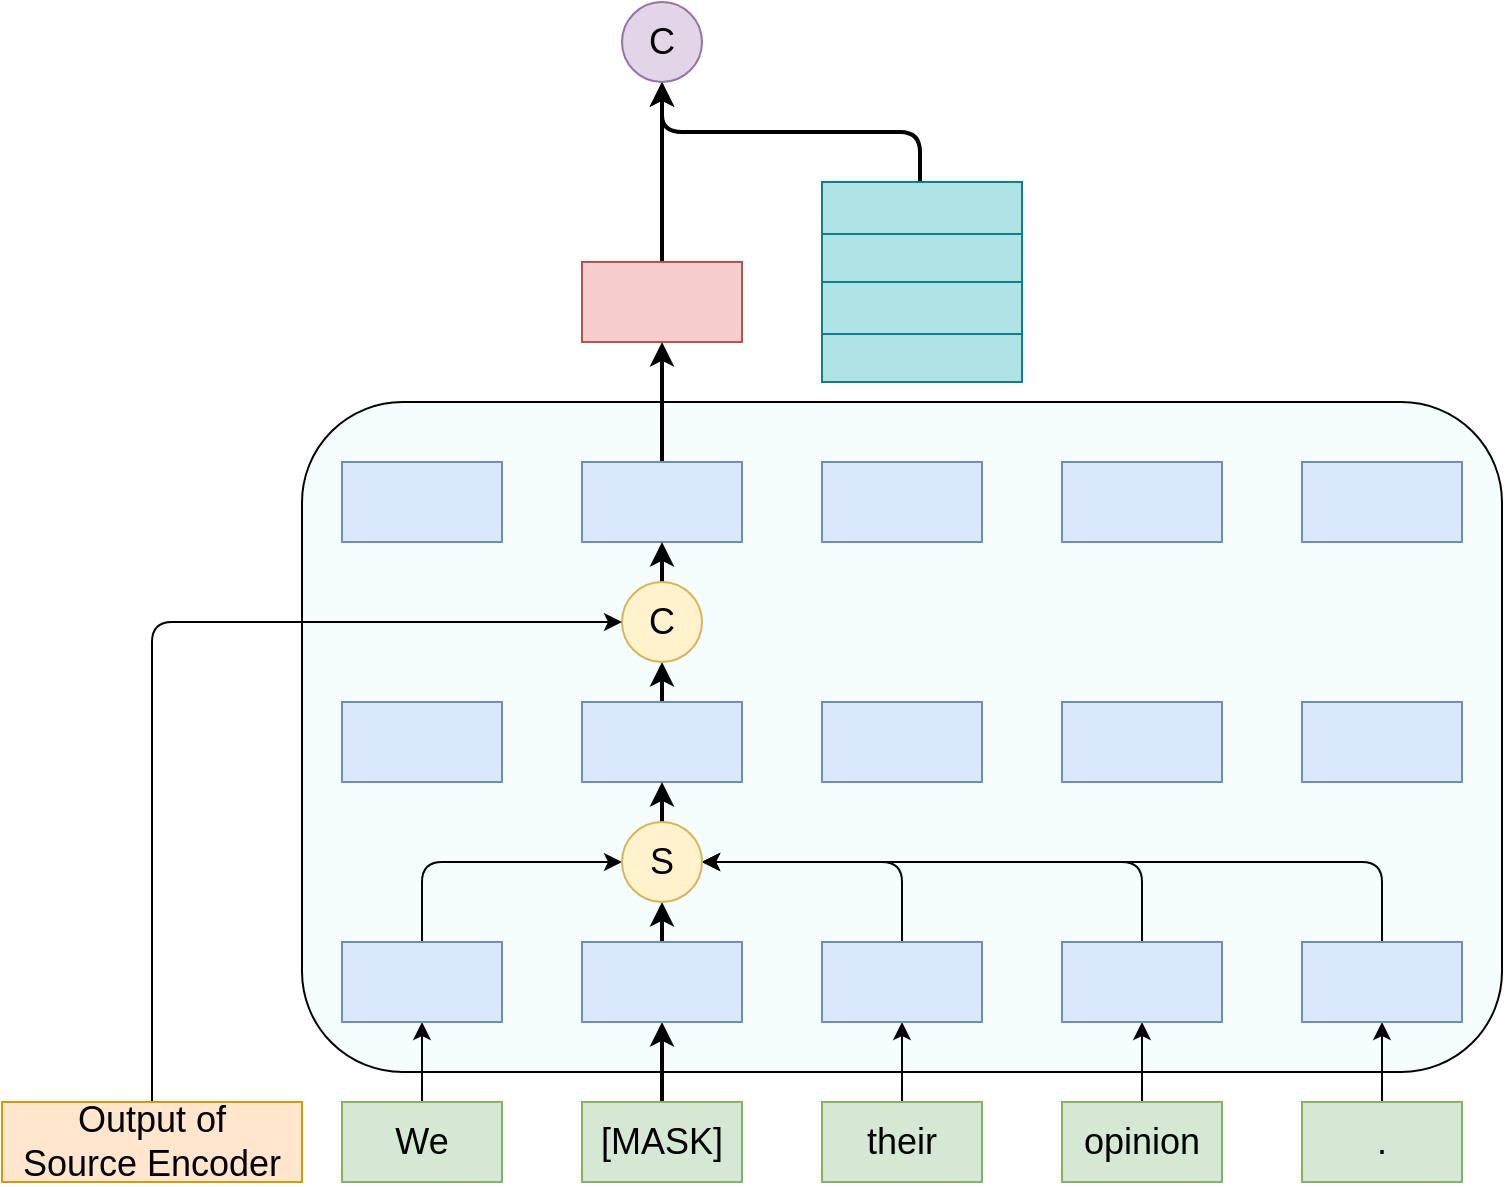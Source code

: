 <mxfile version="20.4.0" type="github">
  <diagram id="K7m40LMpJ0YwguaVcF83" name="第 1 页">
    <mxGraphModel dx="2710" dy="2209" grid="1" gridSize="10" guides="1" tooltips="1" connect="1" arrows="1" fold="1" page="1" pageScale="1" pageWidth="827" pageHeight="1169" math="0" shadow="0">
      <root>
        <mxCell id="0" />
        <mxCell id="1" parent="0" />
        <mxCell id="NDGal9xJ0kxTcGs0cXFX-12" value="" style="rounded=1;whiteSpace=wrap;html=1;fontSize=18;fillColor=#F5fdFF;strokeColor=#000000;fontColor=#333333;strokeWidth=1;fillStyle=auto;" parent="1" vertex="1">
          <mxGeometry x="140" y="170" width="600" height="335" as="geometry" />
        </mxCell>
        <mxCell id="NDGal9xJ0kxTcGs0cXFX-45" style="edgeStyle=orthogonalEdgeStyle;rounded=1;orthogonalLoop=1;jettySize=auto;html=1;exitX=0.5;exitY=0;exitDx=0;exitDy=0;entryX=0.5;entryY=1;entryDx=0;entryDy=0;fontSize=18;" parent="1" source="NDGal9xJ0kxTcGs0cXFX-7" target="NDGal9xJ0kxTcGs0cXFX-13" edge="1">
          <mxGeometry relative="1" as="geometry" />
        </mxCell>
        <mxCell id="NDGal9xJ0kxTcGs0cXFX-7" value="&lt;font style=&quot;font-size: 18px;&quot;&gt;We&lt;/font&gt;" style="rounded=0;whiteSpace=wrap;html=1;fillColor=#d5e8d4;strokeColor=#82b366;" parent="1" vertex="1">
          <mxGeometry x="160" y="520" width="80" height="40" as="geometry" />
        </mxCell>
        <mxCell id="NDGal9xJ0kxTcGs0cXFX-44" style="edgeStyle=orthogonalEdgeStyle;rounded=1;orthogonalLoop=1;jettySize=auto;html=1;fontSize=18;strokeWidth=2;" parent="1" source="NDGal9xJ0kxTcGs0cXFX-8" target="NDGal9xJ0kxTcGs0cXFX-14" edge="1">
          <mxGeometry relative="1" as="geometry" />
        </mxCell>
        <mxCell id="NDGal9xJ0kxTcGs0cXFX-8" value="&lt;span style=&quot;font-size: 18px;&quot;&gt;[MASK]&lt;/span&gt;" style="rounded=0;whiteSpace=wrap;html=1;fillColor=#d5e8d4;strokeColor=#82b366;" parent="1" vertex="1">
          <mxGeometry x="280" y="520" width="80" height="40" as="geometry" />
        </mxCell>
        <mxCell id="NDGal9xJ0kxTcGs0cXFX-46" style="edgeStyle=orthogonalEdgeStyle;rounded=1;orthogonalLoop=1;jettySize=auto;html=1;entryX=0.5;entryY=1;entryDx=0;entryDy=0;fontSize=18;" parent="1" source="NDGal9xJ0kxTcGs0cXFX-9" target="NDGal9xJ0kxTcGs0cXFX-15" edge="1">
          <mxGeometry relative="1" as="geometry" />
        </mxCell>
        <mxCell id="NDGal9xJ0kxTcGs0cXFX-9" value="&lt;font style=&quot;font-size: 18px;&quot;&gt;their&lt;/font&gt;" style="rounded=0;whiteSpace=wrap;html=1;fillColor=#d5e8d4;strokeColor=#82b366;" parent="1" vertex="1">
          <mxGeometry x="400" y="520" width="80" height="40" as="geometry" />
        </mxCell>
        <mxCell id="NDGal9xJ0kxTcGs0cXFX-47" style="edgeStyle=orthogonalEdgeStyle;rounded=1;orthogonalLoop=1;jettySize=auto;html=1;entryX=0.5;entryY=1;entryDx=0;entryDy=0;fontSize=18;" parent="1" source="NDGal9xJ0kxTcGs0cXFX-10" target="NDGal9xJ0kxTcGs0cXFX-16" edge="1">
          <mxGeometry relative="1" as="geometry" />
        </mxCell>
        <mxCell id="NDGal9xJ0kxTcGs0cXFX-10" value="&lt;font style=&quot;font-size: 18px;&quot;&gt;opinion&lt;/font&gt;" style="rounded=0;whiteSpace=wrap;html=1;fillColor=#d5e8d4;strokeColor=#82b366;" parent="1" vertex="1">
          <mxGeometry x="520" y="520" width="80" height="40" as="geometry" />
        </mxCell>
        <mxCell id="NDGal9xJ0kxTcGs0cXFX-48" style="edgeStyle=orthogonalEdgeStyle;rounded=1;orthogonalLoop=1;jettySize=auto;html=1;fontSize=18;" parent="1" source="NDGal9xJ0kxTcGs0cXFX-11" target="NDGal9xJ0kxTcGs0cXFX-17" edge="1">
          <mxGeometry relative="1" as="geometry" />
        </mxCell>
        <mxCell id="NDGal9xJ0kxTcGs0cXFX-11" value="&lt;font style=&quot;font-size: 18px;&quot;&gt;.&lt;/font&gt;" style="rounded=0;whiteSpace=wrap;html=1;fillColor=#d5e8d4;strokeColor=#82b366;" parent="1" vertex="1">
          <mxGeometry x="640" y="520" width="80" height="40" as="geometry" />
        </mxCell>
        <mxCell id="NDGal9xJ0kxTcGs0cXFX-28" style="edgeStyle=orthogonalEdgeStyle;rounded=1;orthogonalLoop=1;jettySize=auto;html=1;entryX=0;entryY=0.5;entryDx=0;entryDy=0;fontSize=18;exitX=0.5;exitY=0;exitDx=0;exitDy=0;" parent="1" source="NDGal9xJ0kxTcGs0cXFX-13" target="NDGal9xJ0kxTcGs0cXFX-25" edge="1">
          <mxGeometry relative="1" as="geometry" />
        </mxCell>
        <mxCell id="NDGal9xJ0kxTcGs0cXFX-13" value="" style="rounded=0;whiteSpace=wrap;html=1;fontSize=18;fillColor=#dae8fc;strokeColor=#6c8ebf;" parent="1" vertex="1">
          <mxGeometry x="160" y="440" width="80" height="40" as="geometry" />
        </mxCell>
        <mxCell id="NDGal9xJ0kxTcGs0cXFX-27" style="edgeStyle=orthogonalEdgeStyle;rounded=1;orthogonalLoop=1;jettySize=auto;html=1;exitX=0.5;exitY=0;exitDx=0;exitDy=0;entryX=0.5;entryY=1;entryDx=0;entryDy=0;fontSize=18;strokeWidth=2;" parent="1" source="NDGal9xJ0kxTcGs0cXFX-14" target="NDGal9xJ0kxTcGs0cXFX-25" edge="1">
          <mxGeometry relative="1" as="geometry" />
        </mxCell>
        <mxCell id="NDGal9xJ0kxTcGs0cXFX-14" value="" style="rounded=0;whiteSpace=wrap;html=1;fontSize=18;fillColor=#dae8fc;strokeColor=#6c8ebf;" parent="1" vertex="1">
          <mxGeometry x="280" y="440" width="80" height="40" as="geometry" />
        </mxCell>
        <mxCell id="NDGal9xJ0kxTcGs0cXFX-29" style="edgeStyle=orthogonalEdgeStyle;rounded=1;orthogonalLoop=1;jettySize=auto;html=1;entryX=1;entryY=0.5;entryDx=0;entryDy=0;fontSize=18;exitX=0.5;exitY=0;exitDx=0;exitDy=0;" parent="1" source="NDGal9xJ0kxTcGs0cXFX-15" target="NDGal9xJ0kxTcGs0cXFX-25" edge="1">
          <mxGeometry relative="1" as="geometry" />
        </mxCell>
        <mxCell id="NDGal9xJ0kxTcGs0cXFX-15" value="" style="rounded=0;whiteSpace=wrap;html=1;fontSize=18;fillColor=#dae8fc;strokeColor=#6c8ebf;" parent="1" vertex="1">
          <mxGeometry x="400" y="440" width="80" height="40" as="geometry" />
        </mxCell>
        <mxCell id="NDGal9xJ0kxTcGs0cXFX-30" style="edgeStyle=orthogonalEdgeStyle;rounded=1;orthogonalLoop=1;jettySize=auto;html=1;fontSize=18;exitX=0.5;exitY=0;exitDx=0;exitDy=0;entryX=1;entryY=0.5;entryDx=0;entryDy=0;" parent="1" source="NDGal9xJ0kxTcGs0cXFX-16" target="NDGal9xJ0kxTcGs0cXFX-25" edge="1">
          <mxGeometry relative="1" as="geometry">
            <mxPoint x="340" y="400" as="targetPoint" />
          </mxGeometry>
        </mxCell>
        <mxCell id="NDGal9xJ0kxTcGs0cXFX-16" value="" style="rounded=0;whiteSpace=wrap;html=1;fontSize=18;fillColor=#dae8fc;strokeColor=#6c8ebf;" parent="1" vertex="1">
          <mxGeometry x="520" y="440" width="80" height="40" as="geometry" />
        </mxCell>
        <mxCell id="NDGal9xJ0kxTcGs0cXFX-31" style="edgeStyle=orthogonalEdgeStyle;rounded=1;orthogonalLoop=1;jettySize=auto;html=1;fontSize=18;entryX=1;entryY=0.5;entryDx=0;entryDy=0;exitX=0.5;exitY=0;exitDx=0;exitDy=0;" parent="1" source="NDGal9xJ0kxTcGs0cXFX-17" target="NDGal9xJ0kxTcGs0cXFX-25" edge="1">
          <mxGeometry relative="1" as="geometry">
            <mxPoint x="350" y="400" as="targetPoint" />
          </mxGeometry>
        </mxCell>
        <mxCell id="NDGal9xJ0kxTcGs0cXFX-17" value="" style="rounded=0;whiteSpace=wrap;html=1;fontSize=18;fillColor=#dae8fc;strokeColor=#6c8ebf;" parent="1" vertex="1">
          <mxGeometry x="640" y="440" width="80" height="40" as="geometry" />
        </mxCell>
        <mxCell id="NDGal9xJ0kxTcGs0cXFX-20" value="" style="rounded=0;whiteSpace=wrap;html=1;fontSize=18;fillColor=#dae8fc;strokeColor=#6c8ebf;" parent="1" vertex="1">
          <mxGeometry x="160" y="320" width="80" height="40" as="geometry" />
        </mxCell>
        <mxCell id="NDGal9xJ0kxTcGs0cXFX-39" style="edgeStyle=orthogonalEdgeStyle;rounded=1;orthogonalLoop=1;jettySize=auto;html=1;exitX=0.5;exitY=0;exitDx=0;exitDy=0;fontSize=18;strokeWidth=2;" parent="1" source="NDGal9xJ0kxTcGs0cXFX-21" target="NDGal9xJ0kxTcGs0cXFX-37" edge="1">
          <mxGeometry relative="1" as="geometry" />
        </mxCell>
        <mxCell id="NDGal9xJ0kxTcGs0cXFX-21" value="" style="rounded=0;whiteSpace=wrap;html=1;fontSize=18;fillColor=#dae8fc;strokeColor=#6c8ebf;" parent="1" vertex="1">
          <mxGeometry x="280" y="320" width="80" height="40" as="geometry" />
        </mxCell>
        <mxCell id="NDGal9xJ0kxTcGs0cXFX-22" value="" style="rounded=0;whiteSpace=wrap;html=1;fontSize=18;fillColor=#dae8fc;strokeColor=#6c8ebf;" parent="1" vertex="1">
          <mxGeometry x="400" y="320" width="80" height="40" as="geometry" />
        </mxCell>
        <mxCell id="NDGal9xJ0kxTcGs0cXFX-23" value="" style="rounded=0;whiteSpace=wrap;html=1;fontSize=18;fillColor=#dae8fc;strokeColor=#6c8ebf;" parent="1" vertex="1">
          <mxGeometry x="520" y="320" width="80" height="40" as="geometry" />
        </mxCell>
        <mxCell id="NDGal9xJ0kxTcGs0cXFX-24" value="" style="rounded=0;whiteSpace=wrap;html=1;fontSize=18;fillColor=#dae8fc;strokeColor=#6c8ebf;" parent="1" vertex="1">
          <mxGeometry x="640" y="320" width="80" height="40" as="geometry" />
        </mxCell>
        <mxCell id="NDGal9xJ0kxTcGs0cXFX-26" style="edgeStyle=orthogonalEdgeStyle;rounded=1;orthogonalLoop=1;jettySize=auto;html=1;exitX=0.5;exitY=0;exitDx=0;exitDy=0;entryX=0.5;entryY=1;entryDx=0;entryDy=0;fontSize=18;strokeWidth=2;" parent="1" source="NDGal9xJ0kxTcGs0cXFX-25" target="NDGal9xJ0kxTcGs0cXFX-21" edge="1">
          <mxGeometry relative="1" as="geometry" />
        </mxCell>
        <mxCell id="NDGal9xJ0kxTcGs0cXFX-25" value="S" style="ellipse;whiteSpace=wrap;html=1;aspect=fixed;fontSize=18;fillColor=#fff2cc;strokeColor=#d6b656;" parent="1" vertex="1">
          <mxGeometry x="300" y="380" width="40" height="40" as="geometry" />
        </mxCell>
        <mxCell id="NDGal9xJ0kxTcGs0cXFX-32" value="" style="rounded=0;whiteSpace=wrap;html=1;fontSize=18;fillColor=#dae8fc;strokeColor=#6c8ebf;" parent="1" vertex="1">
          <mxGeometry x="160" y="200" width="80" height="40" as="geometry" />
        </mxCell>
        <mxCell id="NDGal9xJ0kxTcGs0cXFX-54" style="edgeStyle=orthogonalEdgeStyle;rounded=1;orthogonalLoop=1;jettySize=auto;html=1;exitX=0.5;exitY=0;exitDx=0;exitDy=0;fontSize=18;strokeWidth=2;" parent="1" source="NDGal9xJ0kxTcGs0cXFX-33" target="NDGal9xJ0kxTcGs0cXFX-51" edge="1">
          <mxGeometry relative="1" as="geometry" />
        </mxCell>
        <mxCell id="NDGal9xJ0kxTcGs0cXFX-33" value="" style="rounded=0;whiteSpace=wrap;html=1;fontSize=18;fillColor=#dae8fc;strokeColor=#6c8ebf;" parent="1" vertex="1">
          <mxGeometry x="280" y="200" width="80" height="40" as="geometry" />
        </mxCell>
        <mxCell id="NDGal9xJ0kxTcGs0cXFX-34" value="" style="rounded=0;whiteSpace=wrap;html=1;fontSize=18;fillColor=#dae8fc;strokeColor=#6c8ebf;" parent="1" vertex="1">
          <mxGeometry x="400" y="200" width="80" height="40" as="geometry" />
        </mxCell>
        <mxCell id="NDGal9xJ0kxTcGs0cXFX-35" value="" style="rounded=0;whiteSpace=wrap;html=1;fontSize=18;fillColor=#dae8fc;strokeColor=#6c8ebf;" parent="1" vertex="1">
          <mxGeometry x="520" y="200" width="80" height="40" as="geometry" />
        </mxCell>
        <mxCell id="NDGal9xJ0kxTcGs0cXFX-36" value="" style="rounded=0;whiteSpace=wrap;html=1;fontSize=18;fillColor=#dae8fc;strokeColor=#6c8ebf;" parent="1" vertex="1">
          <mxGeometry x="640" y="200" width="80" height="40" as="geometry" />
        </mxCell>
        <mxCell id="NDGal9xJ0kxTcGs0cXFX-42" value="" style="edgeStyle=orthogonalEdgeStyle;rounded=1;orthogonalLoop=1;jettySize=auto;html=1;fontSize=18;strokeWidth=2;" parent="1" source="NDGal9xJ0kxTcGs0cXFX-37" target="NDGal9xJ0kxTcGs0cXFX-33" edge="1">
          <mxGeometry relative="1" as="geometry" />
        </mxCell>
        <mxCell id="NDGal9xJ0kxTcGs0cXFX-37" value="C" style="ellipse;whiteSpace=wrap;html=1;aspect=fixed;fontSize=18;fillColor=#fff2cc;strokeColor=#d6b656;" parent="1" vertex="1">
          <mxGeometry x="300" y="260" width="40" height="40" as="geometry" />
        </mxCell>
        <mxCell id="NDGal9xJ0kxTcGs0cXFX-50" style="edgeStyle=orthogonalEdgeStyle;rounded=1;orthogonalLoop=1;jettySize=auto;html=1;entryX=0;entryY=0.5;entryDx=0;entryDy=0;fontSize=18;exitX=0.5;exitY=0;exitDx=0;exitDy=0;" parent="1" source="NDGal9xJ0kxTcGs0cXFX-49" target="NDGal9xJ0kxTcGs0cXFX-37" edge="1">
          <mxGeometry relative="1" as="geometry" />
        </mxCell>
        <mxCell id="NDGal9xJ0kxTcGs0cXFX-49" value="Output of&lt;br&gt;Source Encoder" style="rounded=0;whiteSpace=wrap;html=1;fontSize=18;fillColor=#ffe6cc;strokeColor=#d79b00;" parent="1" vertex="1">
          <mxGeometry x="-10" y="520" width="150" height="40" as="geometry" />
        </mxCell>
        <mxCell id="NDGal9xJ0kxTcGs0cXFX-87" style="edgeStyle=orthogonalEdgeStyle;rounded=1;orthogonalLoop=1;jettySize=auto;html=1;exitX=0.5;exitY=0;exitDx=0;exitDy=0;entryX=0.5;entryY=1;entryDx=0;entryDy=0;strokeWidth=2;fontSize=18;" parent="1" source="NDGal9xJ0kxTcGs0cXFX-51" target="NDGal9xJ0kxTcGs0cXFX-86" edge="1">
          <mxGeometry relative="1" as="geometry" />
        </mxCell>
        <mxCell id="NDGal9xJ0kxTcGs0cXFX-51" value="" style="rounded=0;whiteSpace=wrap;html=1;fontSize=18;fillColor=#f8cecc;strokeColor=#b85450;" parent="1" vertex="1">
          <mxGeometry x="280" y="100" width="80" height="40" as="geometry" />
        </mxCell>
        <mxCell id="NDGal9xJ0kxTcGs0cXFX-88" style="edgeStyle=orthogonalEdgeStyle;rounded=1;orthogonalLoop=1;jettySize=auto;html=1;entryX=0.5;entryY=1;entryDx=0;entryDy=0;strokeWidth=2;fontSize=18;exitX=0.49;exitY=0.006;exitDx=0;exitDy=0;exitPerimeter=0;" parent="1" source="NDGal9xJ0kxTcGs0cXFX-78" target="NDGal9xJ0kxTcGs0cXFX-86" edge="1">
          <mxGeometry relative="1" as="geometry" />
        </mxCell>
        <mxCell id="NDGal9xJ0kxTcGs0cXFX-77" value="" style="shape=table;startSize=0;container=1;collapsible=0;childLayout=tableLayout;rounded=0;fillStyle=auto;strokeColor=#0e8088;strokeWidth=1;fontSize=18;fillColor=#b0e3e6;" parent="1" vertex="1">
          <mxGeometry x="400" y="60" width="100" height="100" as="geometry" />
        </mxCell>
        <mxCell id="NDGal9xJ0kxTcGs0cXFX-78" value="" style="shape=tableRow;horizontal=0;startSize=0;swimlaneHead=0;swimlaneBody=0;top=0;left=0;bottom=0;right=0;collapsible=0;dropTarget=0;fillColor=none;points=[[0,0.5],[1,0.5]];portConstraint=eastwest;rounded=0;fillStyle=auto;strokeColor=#000000;strokeWidth=1;fontSize=18;" parent="NDGal9xJ0kxTcGs0cXFX-77" vertex="1">
          <mxGeometry width="100" height="26" as="geometry" />
        </mxCell>
        <mxCell id="NDGal9xJ0kxTcGs0cXFX-79" value="" style="shape=partialRectangle;html=1;whiteSpace=wrap;connectable=0;overflow=hidden;fillColor=none;top=0;left=0;bottom=0;right=0;pointerEvents=1;rounded=0;fillStyle=auto;strokeColor=#000000;strokeWidth=1;fontSize=18;" parent="NDGal9xJ0kxTcGs0cXFX-78" vertex="1">
          <mxGeometry width="100" height="26" as="geometry">
            <mxRectangle width="100" height="26" as="alternateBounds" />
          </mxGeometry>
        </mxCell>
        <mxCell id="NDGal9xJ0kxTcGs0cXFX-80" value="" style="shape=tableRow;horizontal=0;startSize=0;swimlaneHead=0;swimlaneBody=0;top=0;left=0;bottom=0;right=0;collapsible=0;dropTarget=0;fillColor=none;points=[[0,0.5],[1,0.5]];portConstraint=eastwest;rounded=0;fillStyle=auto;strokeColor=#000000;strokeWidth=1;fontSize=18;" parent="NDGal9xJ0kxTcGs0cXFX-77" vertex="1">
          <mxGeometry y="26" width="100" height="24" as="geometry" />
        </mxCell>
        <mxCell id="NDGal9xJ0kxTcGs0cXFX-81" value="" style="shape=partialRectangle;html=1;whiteSpace=wrap;connectable=0;overflow=hidden;fillColor=none;top=0;left=0;bottom=0;right=0;pointerEvents=1;rounded=0;fillStyle=auto;strokeColor=#000000;strokeWidth=1;fontSize=18;" parent="NDGal9xJ0kxTcGs0cXFX-80" vertex="1">
          <mxGeometry width="100" height="24" as="geometry">
            <mxRectangle width="100" height="24" as="alternateBounds" />
          </mxGeometry>
        </mxCell>
        <mxCell id="NDGal9xJ0kxTcGs0cXFX-82" value="" style="shape=tableRow;horizontal=0;startSize=0;swimlaneHead=0;swimlaneBody=0;top=0;left=0;bottom=0;right=0;collapsible=0;dropTarget=0;fillColor=none;points=[[0,0.5],[1,0.5]];portConstraint=eastwest;rounded=0;fillStyle=auto;strokeColor=#000000;strokeWidth=1;fontSize=18;" parent="NDGal9xJ0kxTcGs0cXFX-77" vertex="1">
          <mxGeometry y="50" width="100" height="26" as="geometry" />
        </mxCell>
        <mxCell id="NDGal9xJ0kxTcGs0cXFX-83" value="" style="shape=partialRectangle;html=1;whiteSpace=wrap;connectable=0;overflow=hidden;fillColor=none;top=0;left=0;bottom=0;right=0;pointerEvents=1;rounded=0;fillStyle=auto;strokeColor=#000000;strokeWidth=1;fontSize=18;" parent="NDGal9xJ0kxTcGs0cXFX-82" vertex="1">
          <mxGeometry width="100" height="26" as="geometry">
            <mxRectangle width="100" height="26" as="alternateBounds" />
          </mxGeometry>
        </mxCell>
        <mxCell id="NDGal9xJ0kxTcGs0cXFX-84" value="" style="shape=tableRow;horizontal=0;startSize=0;swimlaneHead=0;swimlaneBody=0;top=0;left=0;bottom=0;right=0;collapsible=0;dropTarget=0;fillColor=none;points=[[0,0.5],[1,0.5]];portConstraint=eastwest;rounded=0;fillStyle=auto;strokeColor=#000000;strokeWidth=1;fontSize=18;" parent="NDGal9xJ0kxTcGs0cXFX-77" vertex="1">
          <mxGeometry y="76" width="100" height="24" as="geometry" />
        </mxCell>
        <mxCell id="NDGal9xJ0kxTcGs0cXFX-85" value="" style="shape=partialRectangle;html=1;whiteSpace=wrap;connectable=0;overflow=hidden;fillColor=none;top=0;left=0;bottom=0;right=0;pointerEvents=1;rounded=0;fillStyle=auto;strokeColor=#000000;strokeWidth=1;fontSize=18;" parent="NDGal9xJ0kxTcGs0cXFX-84" vertex="1">
          <mxGeometry width="100" height="24" as="geometry">
            <mxRectangle width="100" height="24" as="alternateBounds" />
          </mxGeometry>
        </mxCell>
        <mxCell id="NDGal9xJ0kxTcGs0cXFX-86" value="C" style="ellipse;whiteSpace=wrap;html=1;aspect=fixed;fontSize=18;fillColor=#e1d5e7;strokeColor=#9673a6;" parent="1" vertex="1">
          <mxGeometry x="300" y="-30" width="40" height="40" as="geometry" />
        </mxCell>
      </root>
    </mxGraphModel>
  </diagram>
</mxfile>
